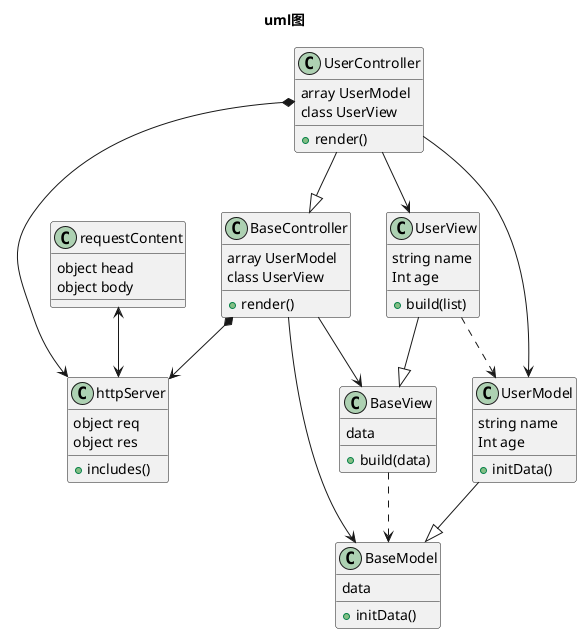 @startuml

title uml图
skinparam defaultFontName 宋体

class BaseModel{
    data
    + initData()
}

class BaseView{
    data
    + build(data)
}

class BaseController{
    array UserModel
    class UserView
    + render()
}

class UserView {
    string name
    Int age
    + build(list)
}

class UserModel{
    string name
    Int age
    + initData()
}

class UserController{
    array UserModel
    class UserView
    + render()
}

class httpServer{
    object req
    object res
    + includes()
}

class requestContent{
    object head
    object body
}

BaseController --> BaseModel
BaseController --> BaseView
BaseView ..> BaseModel

UserModel --|> BaseModel
UserView --|> BaseView
UserController --|> BaseController

UserController --> UserModel
UserController --> UserView
UserView ..> UserModel

UserController *--> httpServer
BaseController *--> httpServer

requestContent <--> httpServer

@enduml